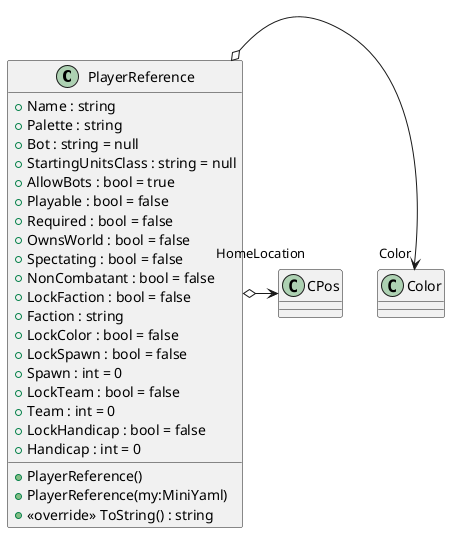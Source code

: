 @startuml
class PlayerReference {
    + Name : string
    + Palette : string
    + Bot : string = null
    + StartingUnitsClass : string = null
    + AllowBots : bool = true
    + Playable : bool = false
    + Required : bool = false
    + OwnsWorld : bool = false
    + Spectating : bool = false
    + NonCombatant : bool = false
    + LockFaction : bool = false
    + Faction : string
    + LockColor : bool = false
    + LockSpawn : bool = false
    + Spawn : int = 0
    + LockTeam : bool = false
    + Team : int = 0
    + LockHandicap : bool = false
    + Handicap : int = 0
    + PlayerReference()
    + PlayerReference(my:MiniYaml)
    + <<override>> ToString() : string
}
PlayerReference o-> "Color" Color
PlayerReference o-> "HomeLocation" CPos
@enduml
